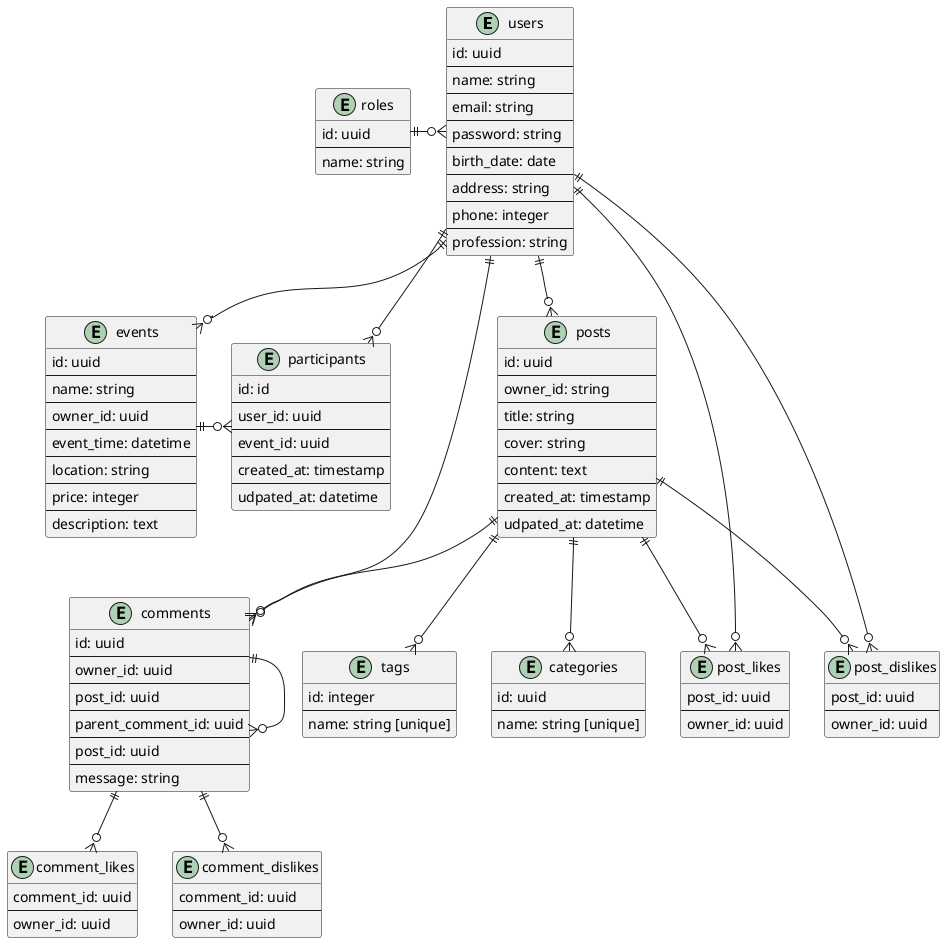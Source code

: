 @startuml design_database

entity users {
    id: uuid
    --
    name: string
    --
    email: string
    --
    password: string
    --
    birth_date: date
    --
    address: string
    --
    phone: integer
    --
    profession: string
}

entity events {
    id: uuid
    --
    name: string
    --
    owner_id: uuid
    --
    event_time: datetime
    --
    location: string
    --
    price: integer
    --
    description: text
}

entity posts {
    id: uuid
    --
    owner_id: string
    --
    title: string
    --
    cover: string
    --
    content: text
    --
    created_at: timestamp
    --
    udpated_at: datetime
}

entity comments {
    id: uuid
    --
    owner_id: uuid
    --
    post_id: uuid
    --
    parent_comment_id: uuid
    --
    post_id: uuid
    --
    message: string
}

entity comment_likes {
    comment_id: uuid
    --
    owner_id: uuid
}

entity comment_dislikes {
    comment_id: uuid
    --
    owner_id: uuid
}

entity categories {
    id: uuid
    --
    name: string [unique]
}

entity tags {
    id: integer
    --
    name: string [unique]
}

entity roles {
    id: uuid
    --
    name: string
}

entity participants {
    id: id
    --
    user_id: uuid
    --
    event_id: uuid
    --
    created_at: timestamp
    --
    udpated_at: datetime
}

entity post_likes {
    post_id: uuid
    --
    owner_id: uuid
}

entity post_dislikes {
    post_id: uuid
    --
    owner_id: uuid
}

roles ||-o{ users
users ||--o{ posts
users ||--o{ events
users ||--o{ comments
users ||--o{ post_likes
users ||--o{ post_dislikes
comments ||--o{ comments
comments ||--o{ comment_likes
comments ||--o{ comment_dislikes
posts ||--o{ tags
posts ||--o{ categories
posts ||--o{ comments
posts ||--o{ post_likes
posts ||--o{ post_dislikes
events ||-o{ participants
users ||--o{ participants

@enduml